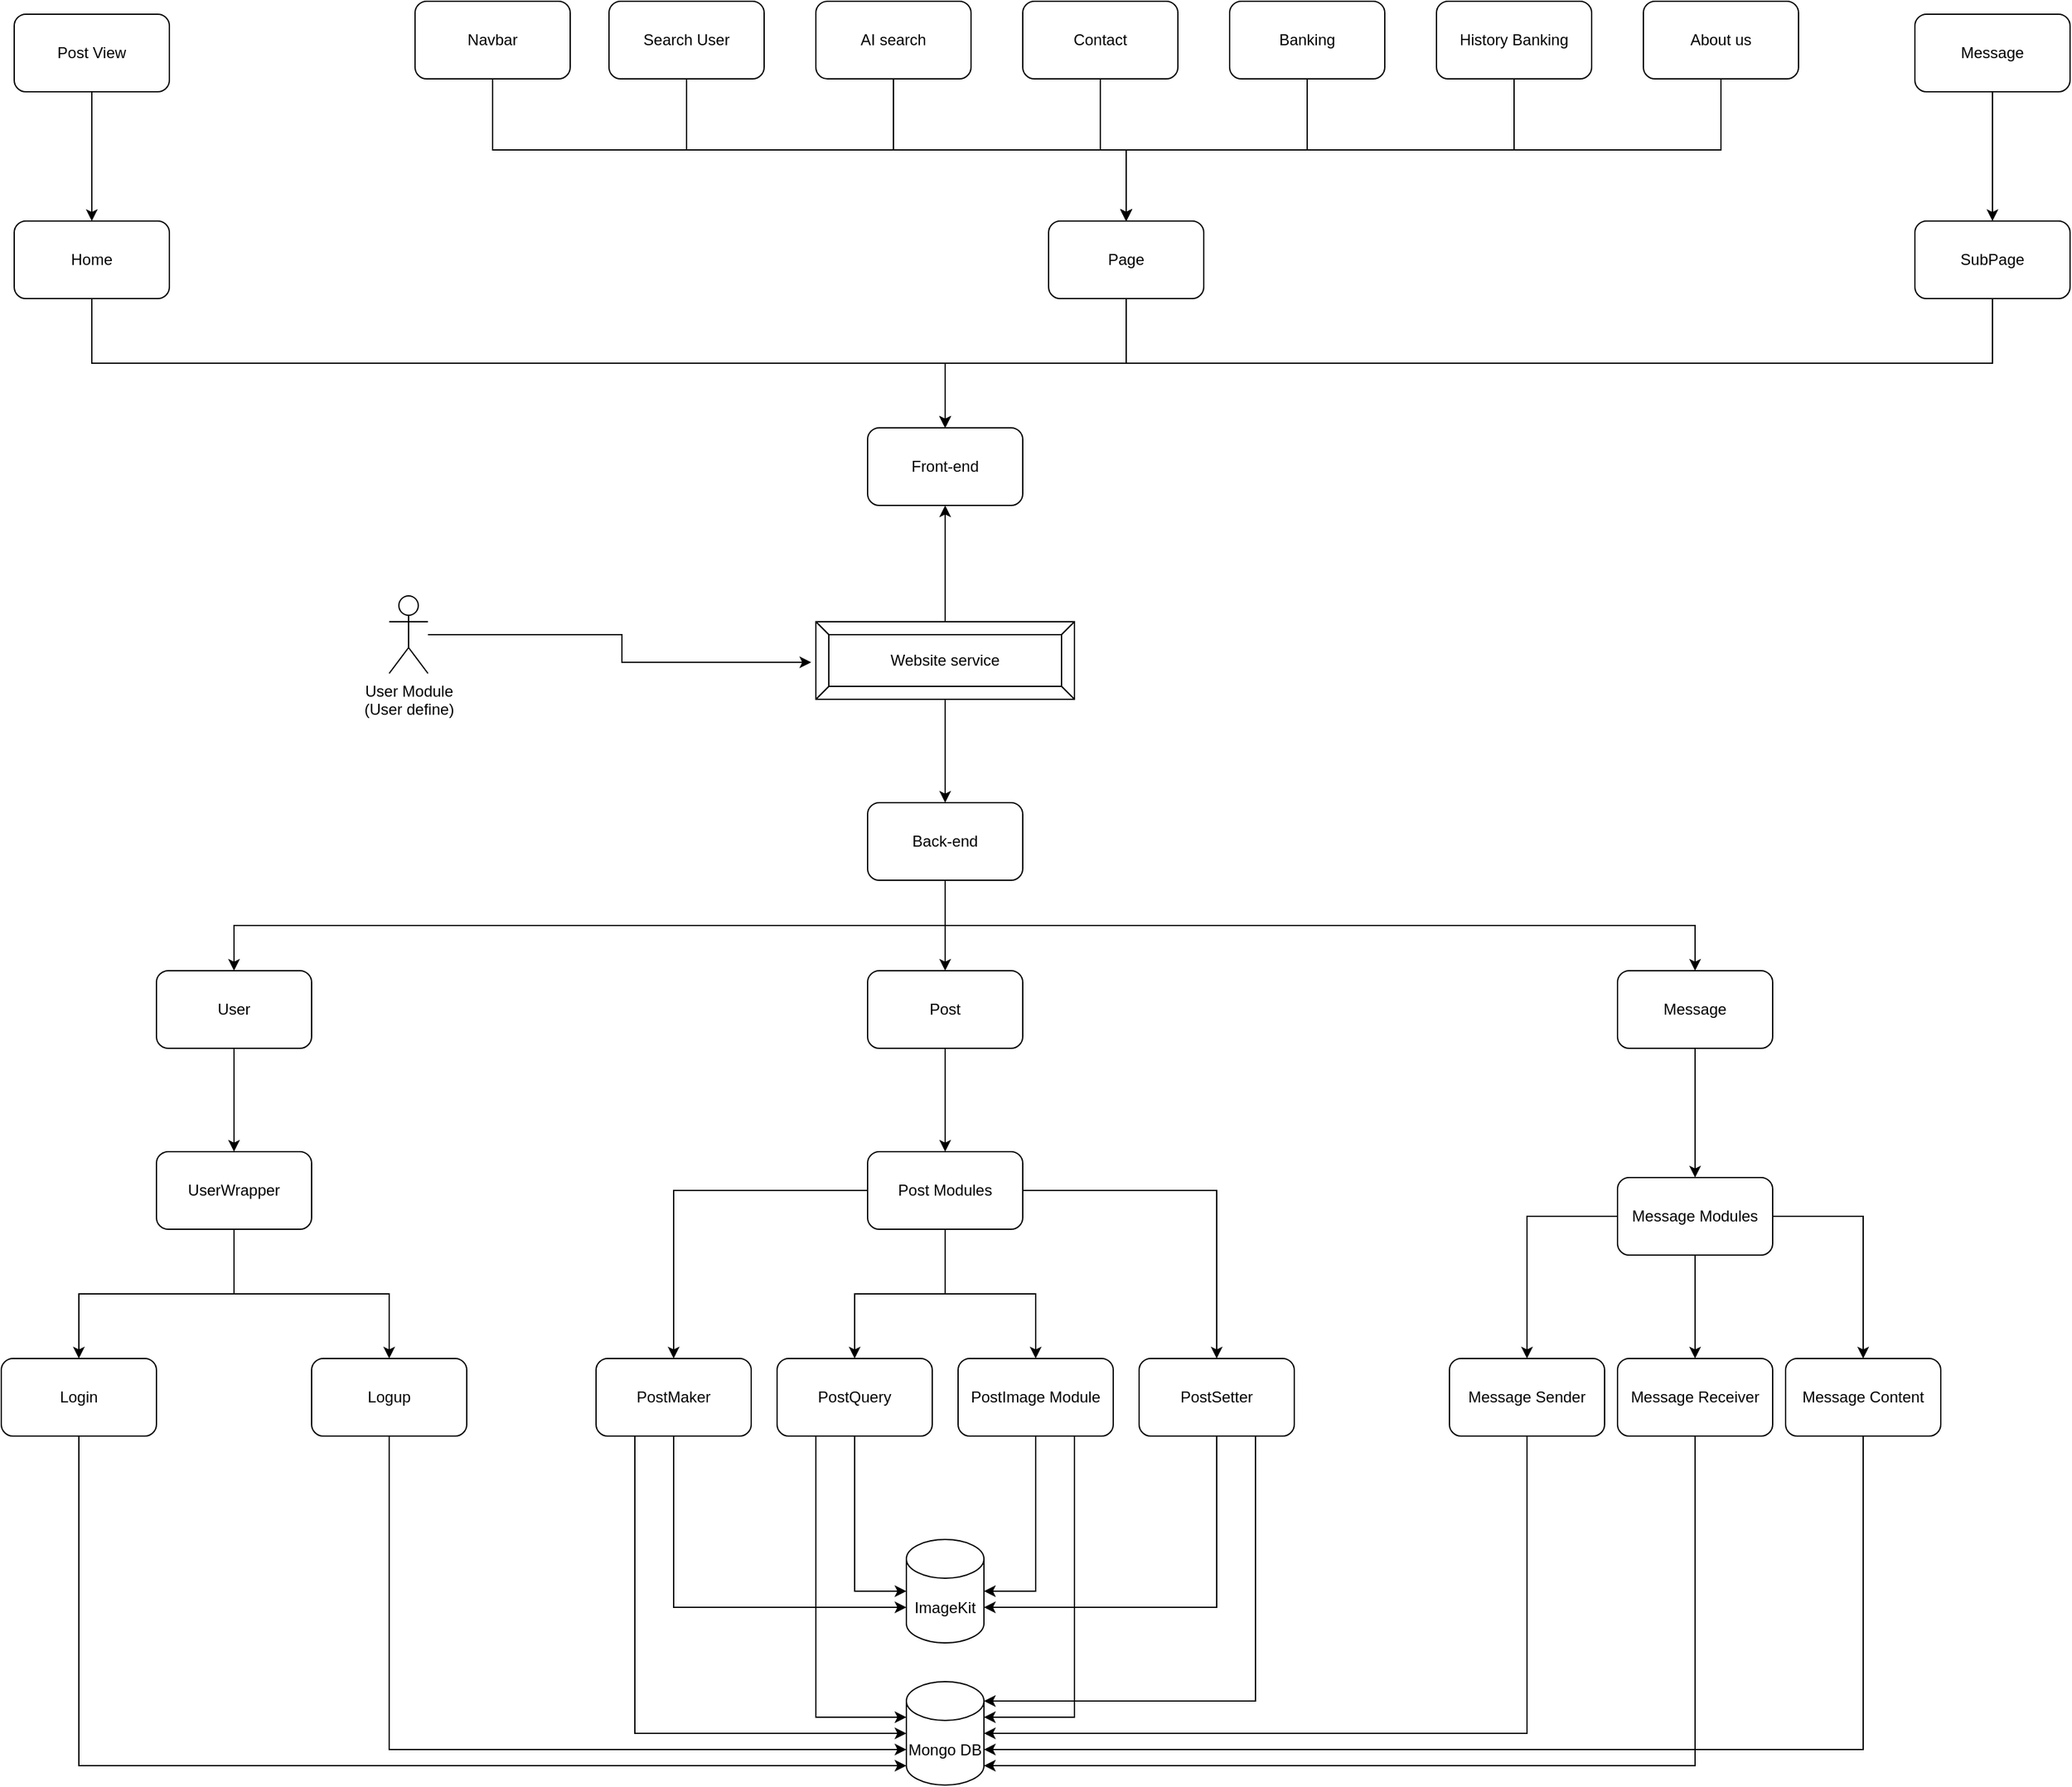 <mxfile version="21.1.2" type="device">
  <diagram name="Page-1" id="M4rYNjFCjzj9pO850pjj">
    <mxGraphModel dx="3455" dy="2635" grid="1" gridSize="10" guides="1" tooltips="1" connect="1" arrows="1" fold="1" page="1" pageScale="1" pageWidth="850" pageHeight="1100" math="0" shadow="0">
      <root>
        <mxCell id="0" />
        <mxCell id="1" parent="0" />
        <mxCell id="ofhyb6G2qiJIZ2HQmoL6-10" style="edgeStyle=orthogonalEdgeStyle;rounded=0;orthogonalLoop=1;jettySize=auto;html=1;entryX=-0.018;entryY=0.523;entryDx=0;entryDy=0;entryPerimeter=0;" parent="1" source="ofhyb6G2qiJIZ2HQmoL6-1" target="ofhyb6G2qiJIZ2HQmoL6-9" edge="1">
          <mxGeometry relative="1" as="geometry" />
        </mxCell>
        <mxCell id="ofhyb6G2qiJIZ2HQmoL6-1" value="User Module&lt;br&gt;(User define)" style="shape=umlActor;verticalLabelPosition=bottom;verticalAlign=top;html=1;outlineConnect=0;" parent="1" vertex="1">
          <mxGeometry x="240" y="370" width="30" height="60" as="geometry" />
        </mxCell>
        <mxCell id="ofhyb6G2qiJIZ2HQmoL6-13" style="edgeStyle=orthogonalEdgeStyle;rounded=0;orthogonalLoop=1;jettySize=auto;html=1;exitX=0.5;exitY=1;exitDx=0;exitDy=0;entryX=0.5;entryY=0;entryDx=0;entryDy=0;" parent="1" source="ofhyb6G2qiJIZ2HQmoL6-4" target="ofhyb6G2qiJIZ2HQmoL6-5" edge="1">
          <mxGeometry relative="1" as="geometry" />
        </mxCell>
        <mxCell id="ofhyb6G2qiJIZ2HQmoL6-4" value="Home" style="rounded=1;whiteSpace=wrap;html=1;" parent="1" vertex="1">
          <mxGeometry x="-50" y="80" width="120" height="60" as="geometry" />
        </mxCell>
        <mxCell id="ofhyb6G2qiJIZ2HQmoL6-5" value="Front-end" style="rounded=1;whiteSpace=wrap;html=1;" parent="1" vertex="1">
          <mxGeometry x="610" y="240" width="120" height="60" as="geometry" />
        </mxCell>
        <mxCell id="ofhyb6G2qiJIZ2HQmoL6-11" style="edgeStyle=orthogonalEdgeStyle;rounded=0;orthogonalLoop=1;jettySize=auto;html=1;entryX=0.5;entryY=1;entryDx=0;entryDy=0;" parent="1" source="ofhyb6G2qiJIZ2HQmoL6-9" target="ofhyb6G2qiJIZ2HQmoL6-5" edge="1">
          <mxGeometry relative="1" as="geometry" />
        </mxCell>
        <mxCell id="ofhyb6G2qiJIZ2HQmoL6-16" style="edgeStyle=orthogonalEdgeStyle;rounded=0;orthogonalLoop=1;jettySize=auto;html=1;entryX=0.5;entryY=0;entryDx=0;entryDy=0;" parent="1" source="ofhyb6G2qiJIZ2HQmoL6-9" target="ofhyb6G2qiJIZ2HQmoL6-15" edge="1">
          <mxGeometry relative="1" as="geometry" />
        </mxCell>
        <mxCell id="ofhyb6G2qiJIZ2HQmoL6-9" value="Website service" style="labelPosition=center;verticalLabelPosition=middle;align=center;html=1;shape=mxgraph.basic.button;dx=10;whiteSpace=wrap;" parent="1" vertex="1">
          <mxGeometry x="570" y="390" width="200" height="60" as="geometry" />
        </mxCell>
        <mxCell id="ofhyb6G2qiJIZ2HQmoL6-14" style="edgeStyle=orthogonalEdgeStyle;rounded=0;orthogonalLoop=1;jettySize=auto;html=1;exitX=0.5;exitY=1;exitDx=0;exitDy=0;entryX=0.5;entryY=0;entryDx=0;entryDy=0;" parent="1" source="ofhyb6G2qiJIZ2HQmoL6-12" target="ofhyb6G2qiJIZ2HQmoL6-5" edge="1">
          <mxGeometry relative="1" as="geometry" />
        </mxCell>
        <mxCell id="ofhyb6G2qiJIZ2HQmoL6-12" value="Page" style="rounded=1;whiteSpace=wrap;html=1;" parent="1" vertex="1">
          <mxGeometry x="750" y="80" width="120" height="60" as="geometry" />
        </mxCell>
        <mxCell id="JyuM1lvkom7ybjPr2EpQ-4" style="edgeStyle=orthogonalEdgeStyle;rounded=0;orthogonalLoop=1;jettySize=auto;html=1;exitX=0.5;exitY=1;exitDx=0;exitDy=0;entryX=0.5;entryY=0;entryDx=0;entryDy=0;" edge="1" parent="1" source="ofhyb6G2qiJIZ2HQmoL6-15" target="JyuM1lvkom7ybjPr2EpQ-1">
          <mxGeometry relative="1" as="geometry" />
        </mxCell>
        <mxCell id="JyuM1lvkom7ybjPr2EpQ-5" style="edgeStyle=orthogonalEdgeStyle;rounded=0;orthogonalLoop=1;jettySize=auto;html=1;exitX=0.5;exitY=1;exitDx=0;exitDy=0;entryX=0.5;entryY=0;entryDx=0;entryDy=0;" edge="1" parent="1" source="ofhyb6G2qiJIZ2HQmoL6-15" target="JyuM1lvkom7ybjPr2EpQ-2">
          <mxGeometry relative="1" as="geometry" />
        </mxCell>
        <mxCell id="JyuM1lvkom7ybjPr2EpQ-6" style="edgeStyle=orthogonalEdgeStyle;rounded=0;orthogonalLoop=1;jettySize=auto;html=1;exitX=0.5;exitY=1;exitDx=0;exitDy=0;" edge="1" parent="1" source="ofhyb6G2qiJIZ2HQmoL6-15" target="JyuM1lvkom7ybjPr2EpQ-3">
          <mxGeometry relative="1" as="geometry" />
        </mxCell>
        <mxCell id="ofhyb6G2qiJIZ2HQmoL6-15" value="Back-end" style="rounded=1;whiteSpace=wrap;html=1;" parent="1" vertex="1">
          <mxGeometry x="610" y="530" width="120" height="60" as="geometry" />
        </mxCell>
        <mxCell id="JyuM1lvkom7ybjPr2EpQ-19" style="edgeStyle=orthogonalEdgeStyle;rounded=0;orthogonalLoop=1;jettySize=auto;html=1;entryX=0.5;entryY=0;entryDx=0;entryDy=0;" edge="1" parent="1" source="JyuM1lvkom7ybjPr2EpQ-1" target="JyuM1lvkom7ybjPr2EpQ-7">
          <mxGeometry relative="1" as="geometry" />
        </mxCell>
        <mxCell id="JyuM1lvkom7ybjPr2EpQ-1" value="User" style="rounded=1;whiteSpace=wrap;html=1;" vertex="1" parent="1">
          <mxGeometry x="60" y="660" width="120" height="60" as="geometry" />
        </mxCell>
        <mxCell id="JyuM1lvkom7ybjPr2EpQ-23" style="edgeStyle=orthogonalEdgeStyle;rounded=0;orthogonalLoop=1;jettySize=auto;html=1;entryX=0.5;entryY=0;entryDx=0;entryDy=0;" edge="1" parent="1" source="JyuM1lvkom7ybjPr2EpQ-2" target="JyuM1lvkom7ybjPr2EpQ-10">
          <mxGeometry relative="1" as="geometry" />
        </mxCell>
        <mxCell id="JyuM1lvkom7ybjPr2EpQ-2" value="Post" style="rounded=1;whiteSpace=wrap;html=1;" vertex="1" parent="1">
          <mxGeometry x="610" y="660" width="120" height="60" as="geometry" />
        </mxCell>
        <mxCell id="JyuM1lvkom7ybjPr2EpQ-27" style="edgeStyle=orthogonalEdgeStyle;rounded=0;orthogonalLoop=1;jettySize=auto;html=1;entryX=0.5;entryY=0;entryDx=0;entryDy=0;" edge="1" parent="1" source="JyuM1lvkom7ybjPr2EpQ-3" target="JyuM1lvkom7ybjPr2EpQ-15">
          <mxGeometry relative="1" as="geometry" />
        </mxCell>
        <mxCell id="JyuM1lvkom7ybjPr2EpQ-3" value="Message" style="rounded=1;whiteSpace=wrap;html=1;" vertex="1" parent="1">
          <mxGeometry x="1190" y="660" width="120" height="60" as="geometry" />
        </mxCell>
        <mxCell id="JyuM1lvkom7ybjPr2EpQ-20" style="edgeStyle=orthogonalEdgeStyle;rounded=0;orthogonalLoop=1;jettySize=auto;html=1;entryX=0.5;entryY=0;entryDx=0;entryDy=0;" edge="1" parent="1" source="JyuM1lvkom7ybjPr2EpQ-7" target="JyuM1lvkom7ybjPr2EpQ-9">
          <mxGeometry relative="1" as="geometry" />
        </mxCell>
        <mxCell id="JyuM1lvkom7ybjPr2EpQ-21" style="edgeStyle=orthogonalEdgeStyle;rounded=0;orthogonalLoop=1;jettySize=auto;html=1;entryX=0.5;entryY=0;entryDx=0;entryDy=0;" edge="1" parent="1" source="JyuM1lvkom7ybjPr2EpQ-7" target="JyuM1lvkom7ybjPr2EpQ-8">
          <mxGeometry relative="1" as="geometry" />
        </mxCell>
        <mxCell id="JyuM1lvkom7ybjPr2EpQ-7" value="UserWrapper" style="rounded=1;whiteSpace=wrap;html=1;" vertex="1" parent="1">
          <mxGeometry x="60" y="800" width="120" height="60" as="geometry" />
        </mxCell>
        <mxCell id="JyuM1lvkom7ybjPr2EpQ-39" style="edgeStyle=orthogonalEdgeStyle;rounded=0;orthogonalLoop=1;jettySize=auto;html=1;entryX=0;entryY=0;entryDx=0;entryDy=52.5;entryPerimeter=0;exitX=0.5;exitY=1;exitDx=0;exitDy=0;" edge="1" parent="1" source="JyuM1lvkom7ybjPr2EpQ-8" target="JyuM1lvkom7ybjPr2EpQ-31">
          <mxGeometry relative="1" as="geometry" />
        </mxCell>
        <mxCell id="JyuM1lvkom7ybjPr2EpQ-8" value="Logup" style="rounded=1;whiteSpace=wrap;html=1;" vertex="1" parent="1">
          <mxGeometry x="180" y="960" width="120" height="60" as="geometry" />
        </mxCell>
        <mxCell id="JyuM1lvkom7ybjPr2EpQ-38" style="edgeStyle=orthogonalEdgeStyle;rounded=0;orthogonalLoop=1;jettySize=auto;html=1;exitX=0.5;exitY=1;exitDx=0;exitDy=0;entryX=0;entryY=1;entryDx=0;entryDy=-15;entryPerimeter=0;" edge="1" parent="1" source="JyuM1lvkom7ybjPr2EpQ-9" target="JyuM1lvkom7ybjPr2EpQ-31">
          <mxGeometry relative="1" as="geometry" />
        </mxCell>
        <mxCell id="JyuM1lvkom7ybjPr2EpQ-9" value="Login" style="rounded=1;whiteSpace=wrap;html=1;" vertex="1" parent="1">
          <mxGeometry x="-60" y="960" width="120" height="60" as="geometry" />
        </mxCell>
        <mxCell id="JyuM1lvkom7ybjPr2EpQ-22" style="edgeStyle=orthogonalEdgeStyle;rounded=0;orthogonalLoop=1;jettySize=auto;html=1;entryX=0.5;entryY=0;entryDx=0;entryDy=0;" edge="1" parent="1" source="JyuM1lvkom7ybjPr2EpQ-10" target="JyuM1lvkom7ybjPr2EpQ-11">
          <mxGeometry relative="1" as="geometry" />
        </mxCell>
        <mxCell id="JyuM1lvkom7ybjPr2EpQ-24" style="edgeStyle=orthogonalEdgeStyle;rounded=0;orthogonalLoop=1;jettySize=auto;html=1;entryX=0.5;entryY=0;entryDx=0;entryDy=0;" edge="1" parent="1" source="JyuM1lvkom7ybjPr2EpQ-10" target="JyuM1lvkom7ybjPr2EpQ-12">
          <mxGeometry relative="1" as="geometry" />
        </mxCell>
        <mxCell id="JyuM1lvkom7ybjPr2EpQ-25" style="edgeStyle=orthogonalEdgeStyle;rounded=0;orthogonalLoop=1;jettySize=auto;html=1;entryX=0.5;entryY=0;entryDx=0;entryDy=0;" edge="1" parent="1" source="JyuM1lvkom7ybjPr2EpQ-10" target="JyuM1lvkom7ybjPr2EpQ-13">
          <mxGeometry relative="1" as="geometry" />
        </mxCell>
        <mxCell id="JyuM1lvkom7ybjPr2EpQ-26" style="edgeStyle=orthogonalEdgeStyle;rounded=0;orthogonalLoop=1;jettySize=auto;html=1;" edge="1" parent="1" source="JyuM1lvkom7ybjPr2EpQ-10" target="JyuM1lvkom7ybjPr2EpQ-14">
          <mxGeometry relative="1" as="geometry" />
        </mxCell>
        <mxCell id="JyuM1lvkom7ybjPr2EpQ-10" value="Post Modules" style="rounded=1;whiteSpace=wrap;html=1;" vertex="1" parent="1">
          <mxGeometry x="610" y="800" width="120" height="60" as="geometry" />
        </mxCell>
        <mxCell id="JyuM1lvkom7ybjPr2EpQ-34" style="edgeStyle=orthogonalEdgeStyle;rounded=0;orthogonalLoop=1;jettySize=auto;html=1;entryX=0;entryY=0;entryDx=0;entryDy=52.5;entryPerimeter=0;exitX=0.5;exitY=1;exitDx=0;exitDy=0;" edge="1" parent="1" source="JyuM1lvkom7ybjPr2EpQ-11" target="JyuM1lvkom7ybjPr2EpQ-32">
          <mxGeometry relative="1" as="geometry" />
        </mxCell>
        <mxCell id="JyuM1lvkom7ybjPr2EpQ-43" style="edgeStyle=orthogonalEdgeStyle;rounded=0;orthogonalLoop=1;jettySize=auto;html=1;exitX=0.25;exitY=1;exitDx=0;exitDy=0;entryX=0;entryY=0.5;entryDx=0;entryDy=0;entryPerimeter=0;" edge="1" parent="1" source="JyuM1lvkom7ybjPr2EpQ-11" target="JyuM1lvkom7ybjPr2EpQ-31">
          <mxGeometry relative="1" as="geometry" />
        </mxCell>
        <mxCell id="JyuM1lvkom7ybjPr2EpQ-11" value="PostMaker" style="rounded=1;whiteSpace=wrap;html=1;" vertex="1" parent="1">
          <mxGeometry x="400" y="960" width="120" height="60" as="geometry" />
        </mxCell>
        <mxCell id="JyuM1lvkom7ybjPr2EpQ-35" style="edgeStyle=orthogonalEdgeStyle;rounded=0;orthogonalLoop=1;jettySize=auto;html=1;entryX=0;entryY=0.5;entryDx=0;entryDy=0;entryPerimeter=0;" edge="1" parent="1" source="JyuM1lvkom7ybjPr2EpQ-12" target="JyuM1lvkom7ybjPr2EpQ-32">
          <mxGeometry relative="1" as="geometry" />
        </mxCell>
        <mxCell id="JyuM1lvkom7ybjPr2EpQ-44" style="edgeStyle=orthogonalEdgeStyle;rounded=0;orthogonalLoop=1;jettySize=auto;html=1;exitX=0.25;exitY=1;exitDx=0;exitDy=0;entryX=0;entryY=0;entryDx=0;entryDy=27.5;entryPerimeter=0;" edge="1" parent="1" source="JyuM1lvkom7ybjPr2EpQ-12" target="JyuM1lvkom7ybjPr2EpQ-31">
          <mxGeometry relative="1" as="geometry" />
        </mxCell>
        <mxCell id="JyuM1lvkom7ybjPr2EpQ-12" value="PostQuery" style="rounded=1;whiteSpace=wrap;html=1;" vertex="1" parent="1">
          <mxGeometry x="540" y="960" width="120" height="60" as="geometry" />
        </mxCell>
        <mxCell id="JyuM1lvkom7ybjPr2EpQ-36" style="edgeStyle=orthogonalEdgeStyle;rounded=0;orthogonalLoop=1;jettySize=auto;html=1;exitX=0.5;exitY=1;exitDx=0;exitDy=0;entryX=1;entryY=0.5;entryDx=0;entryDy=0;entryPerimeter=0;" edge="1" parent="1" source="JyuM1lvkom7ybjPr2EpQ-13" target="JyuM1lvkom7ybjPr2EpQ-32">
          <mxGeometry relative="1" as="geometry" />
        </mxCell>
        <mxCell id="JyuM1lvkom7ybjPr2EpQ-45" style="edgeStyle=orthogonalEdgeStyle;rounded=0;orthogonalLoop=1;jettySize=auto;html=1;exitX=0.75;exitY=1;exitDx=0;exitDy=0;entryX=1;entryY=0;entryDx=0;entryDy=27.5;entryPerimeter=0;" edge="1" parent="1" source="JyuM1lvkom7ybjPr2EpQ-13" target="JyuM1lvkom7ybjPr2EpQ-31">
          <mxGeometry relative="1" as="geometry" />
        </mxCell>
        <mxCell id="JyuM1lvkom7ybjPr2EpQ-13" value="PostImage Module" style="rounded=1;whiteSpace=wrap;html=1;" vertex="1" parent="1">
          <mxGeometry x="680" y="960" width="120" height="60" as="geometry" />
        </mxCell>
        <mxCell id="JyuM1lvkom7ybjPr2EpQ-37" style="edgeStyle=orthogonalEdgeStyle;rounded=0;orthogonalLoop=1;jettySize=auto;html=1;entryX=1;entryY=0;entryDx=0;entryDy=52.5;entryPerimeter=0;exitX=0.5;exitY=1;exitDx=0;exitDy=0;" edge="1" parent="1" source="JyuM1lvkom7ybjPr2EpQ-14" target="JyuM1lvkom7ybjPr2EpQ-32">
          <mxGeometry relative="1" as="geometry" />
        </mxCell>
        <mxCell id="JyuM1lvkom7ybjPr2EpQ-46" style="edgeStyle=orthogonalEdgeStyle;rounded=0;orthogonalLoop=1;jettySize=auto;html=1;exitX=0.75;exitY=1;exitDx=0;exitDy=0;entryX=1;entryY=0;entryDx=0;entryDy=15;entryPerimeter=0;" edge="1" parent="1" source="JyuM1lvkom7ybjPr2EpQ-14" target="JyuM1lvkom7ybjPr2EpQ-31">
          <mxGeometry relative="1" as="geometry" />
        </mxCell>
        <mxCell id="JyuM1lvkom7ybjPr2EpQ-14" value="PostSetter" style="rounded=1;whiteSpace=wrap;html=1;" vertex="1" parent="1">
          <mxGeometry x="820" y="960" width="120" height="60" as="geometry" />
        </mxCell>
        <mxCell id="JyuM1lvkom7ybjPr2EpQ-28" style="edgeStyle=orthogonalEdgeStyle;rounded=0;orthogonalLoop=1;jettySize=auto;html=1;entryX=0.5;entryY=0;entryDx=0;entryDy=0;" edge="1" parent="1" source="JyuM1lvkom7ybjPr2EpQ-15" target="JyuM1lvkom7ybjPr2EpQ-18">
          <mxGeometry relative="1" as="geometry" />
        </mxCell>
        <mxCell id="JyuM1lvkom7ybjPr2EpQ-29" style="edgeStyle=orthogonalEdgeStyle;rounded=0;orthogonalLoop=1;jettySize=auto;html=1;" edge="1" parent="1" source="JyuM1lvkom7ybjPr2EpQ-15" target="JyuM1lvkom7ybjPr2EpQ-17">
          <mxGeometry relative="1" as="geometry" />
        </mxCell>
        <mxCell id="JyuM1lvkom7ybjPr2EpQ-30" style="edgeStyle=orthogonalEdgeStyle;rounded=0;orthogonalLoop=1;jettySize=auto;html=1;" edge="1" parent="1" source="JyuM1lvkom7ybjPr2EpQ-15" target="JyuM1lvkom7ybjPr2EpQ-16">
          <mxGeometry relative="1" as="geometry" />
        </mxCell>
        <mxCell id="JyuM1lvkom7ybjPr2EpQ-15" value="Message Modules" style="rounded=1;whiteSpace=wrap;html=1;" vertex="1" parent="1">
          <mxGeometry x="1190" y="820" width="120" height="60" as="geometry" />
        </mxCell>
        <mxCell id="JyuM1lvkom7ybjPr2EpQ-42" style="edgeStyle=orthogonalEdgeStyle;rounded=0;orthogonalLoop=1;jettySize=auto;html=1;entryX=1;entryY=0;entryDx=0;entryDy=52.5;entryPerimeter=0;exitX=0.5;exitY=1;exitDx=0;exitDy=0;" edge="1" parent="1" source="JyuM1lvkom7ybjPr2EpQ-16" target="JyuM1lvkom7ybjPr2EpQ-31">
          <mxGeometry relative="1" as="geometry" />
        </mxCell>
        <mxCell id="JyuM1lvkom7ybjPr2EpQ-16" value="Message Content" style="rounded=1;whiteSpace=wrap;html=1;" vertex="1" parent="1">
          <mxGeometry x="1320" y="960" width="120" height="60" as="geometry" />
        </mxCell>
        <mxCell id="JyuM1lvkom7ybjPr2EpQ-41" style="edgeStyle=orthogonalEdgeStyle;rounded=0;orthogonalLoop=1;jettySize=auto;html=1;entryX=1;entryY=1;entryDx=0;entryDy=-15;entryPerimeter=0;exitX=0.5;exitY=1;exitDx=0;exitDy=0;" edge="1" parent="1" source="JyuM1lvkom7ybjPr2EpQ-17" target="JyuM1lvkom7ybjPr2EpQ-31">
          <mxGeometry relative="1" as="geometry" />
        </mxCell>
        <mxCell id="JyuM1lvkom7ybjPr2EpQ-17" value="Message Receiver" style="rounded=1;whiteSpace=wrap;html=1;" vertex="1" parent="1">
          <mxGeometry x="1190" y="960" width="120" height="60" as="geometry" />
        </mxCell>
        <mxCell id="JyuM1lvkom7ybjPr2EpQ-40" style="edgeStyle=orthogonalEdgeStyle;rounded=0;orthogonalLoop=1;jettySize=auto;html=1;entryX=1;entryY=0.5;entryDx=0;entryDy=0;entryPerimeter=0;exitX=0.5;exitY=1;exitDx=0;exitDy=0;" edge="1" parent="1" source="JyuM1lvkom7ybjPr2EpQ-18" target="JyuM1lvkom7ybjPr2EpQ-31">
          <mxGeometry relative="1" as="geometry" />
        </mxCell>
        <mxCell id="JyuM1lvkom7ybjPr2EpQ-18" value="Message Sender" style="rounded=1;whiteSpace=wrap;html=1;" vertex="1" parent="1">
          <mxGeometry x="1060" y="960" width="120" height="60" as="geometry" />
        </mxCell>
        <mxCell id="JyuM1lvkom7ybjPr2EpQ-31" value="Mongo DB" style="shape=cylinder3;whiteSpace=wrap;html=1;boundedLbl=1;backgroundOutline=1;size=15;" vertex="1" parent="1">
          <mxGeometry x="640" y="1210" width="60" height="80" as="geometry" />
        </mxCell>
        <mxCell id="JyuM1lvkom7ybjPr2EpQ-32" value="ImageKit" style="shape=cylinder3;whiteSpace=wrap;html=1;boundedLbl=1;backgroundOutline=1;size=15;" vertex="1" parent="1">
          <mxGeometry x="640" y="1100" width="60" height="80" as="geometry" />
        </mxCell>
        <mxCell id="JyuM1lvkom7ybjPr2EpQ-54" style="edgeStyle=orthogonalEdgeStyle;rounded=0;orthogonalLoop=1;jettySize=auto;html=1;exitX=0.5;exitY=1;exitDx=0;exitDy=0;entryX=0.5;entryY=0;entryDx=0;entryDy=0;" edge="1" parent="1" source="JyuM1lvkom7ybjPr2EpQ-47" target="ofhyb6G2qiJIZ2HQmoL6-12">
          <mxGeometry relative="1" as="geometry" />
        </mxCell>
        <mxCell id="JyuM1lvkom7ybjPr2EpQ-47" value="Search User" style="rounded=1;whiteSpace=wrap;html=1;" vertex="1" parent="1">
          <mxGeometry x="410" y="-90" width="120" height="60" as="geometry" />
        </mxCell>
        <mxCell id="JyuM1lvkom7ybjPr2EpQ-55" style="edgeStyle=orthogonalEdgeStyle;rounded=0;orthogonalLoop=1;jettySize=auto;html=1;exitX=0.5;exitY=1;exitDx=0;exitDy=0;entryX=0.5;entryY=0;entryDx=0;entryDy=0;" edge="1" parent="1" source="JyuM1lvkom7ybjPr2EpQ-48" target="ofhyb6G2qiJIZ2HQmoL6-12">
          <mxGeometry relative="1" as="geometry" />
        </mxCell>
        <mxCell id="JyuM1lvkom7ybjPr2EpQ-48" value="AI search" style="rounded=1;whiteSpace=wrap;html=1;" vertex="1" parent="1">
          <mxGeometry x="570" y="-90" width="120" height="60" as="geometry" />
        </mxCell>
        <mxCell id="JyuM1lvkom7ybjPr2EpQ-50" style="edgeStyle=orthogonalEdgeStyle;rounded=0;orthogonalLoop=1;jettySize=auto;html=1;entryX=0.5;entryY=0;entryDx=0;entryDy=0;" edge="1" parent="1" source="JyuM1lvkom7ybjPr2EpQ-49" target="ofhyb6G2qiJIZ2HQmoL6-4">
          <mxGeometry relative="1" as="geometry" />
        </mxCell>
        <mxCell id="JyuM1lvkom7ybjPr2EpQ-49" value="Post View" style="rounded=1;whiteSpace=wrap;html=1;" vertex="1" parent="1">
          <mxGeometry x="-50" y="-80" width="120" height="60" as="geometry" />
        </mxCell>
        <mxCell id="JyuM1lvkom7ybjPr2EpQ-53" style="edgeStyle=orthogonalEdgeStyle;rounded=0;orthogonalLoop=1;jettySize=auto;html=1;entryX=0.5;entryY=0;entryDx=0;entryDy=0;exitX=0.5;exitY=1;exitDx=0;exitDy=0;" edge="1" parent="1" source="JyuM1lvkom7ybjPr2EpQ-51" target="ofhyb6G2qiJIZ2HQmoL6-12">
          <mxGeometry relative="1" as="geometry" />
        </mxCell>
        <mxCell id="JyuM1lvkom7ybjPr2EpQ-51" value="Navbar" style="rounded=1;whiteSpace=wrap;html=1;" vertex="1" parent="1">
          <mxGeometry x="260" y="-90" width="120" height="60" as="geometry" />
        </mxCell>
        <mxCell id="JyuM1lvkom7ybjPr2EpQ-56" style="edgeStyle=orthogonalEdgeStyle;rounded=0;orthogonalLoop=1;jettySize=auto;html=1;entryX=0.5;entryY=0;entryDx=0;entryDy=0;exitX=0.5;exitY=1;exitDx=0;exitDy=0;" edge="1" parent="1" source="JyuM1lvkom7ybjPr2EpQ-52" target="ofhyb6G2qiJIZ2HQmoL6-12">
          <mxGeometry relative="1" as="geometry" />
        </mxCell>
        <mxCell id="JyuM1lvkom7ybjPr2EpQ-52" value="Contact" style="rounded=1;whiteSpace=wrap;html=1;" vertex="1" parent="1">
          <mxGeometry x="730" y="-90" width="120" height="60" as="geometry" />
        </mxCell>
        <mxCell id="JyuM1lvkom7ybjPr2EpQ-58" style="edgeStyle=orthogonalEdgeStyle;rounded=0;orthogonalLoop=1;jettySize=auto;html=1;exitX=0.5;exitY=1;exitDx=0;exitDy=0;entryX=0.5;entryY=0;entryDx=0;entryDy=0;" edge="1" parent="1" source="JyuM1lvkom7ybjPr2EpQ-57" target="ofhyb6G2qiJIZ2HQmoL6-5">
          <mxGeometry relative="1" as="geometry" />
        </mxCell>
        <mxCell id="JyuM1lvkom7ybjPr2EpQ-57" value="SubPage" style="rounded=1;whiteSpace=wrap;html=1;" vertex="1" parent="1">
          <mxGeometry x="1420" y="80" width="120" height="60" as="geometry" />
        </mxCell>
        <mxCell id="JyuM1lvkom7ybjPr2EpQ-62" style="edgeStyle=orthogonalEdgeStyle;rounded=0;orthogonalLoop=1;jettySize=auto;html=1;entryX=0.5;entryY=0;entryDx=0;entryDy=0;exitX=0.5;exitY=1;exitDx=0;exitDy=0;" edge="1" parent="1" source="JyuM1lvkom7ybjPr2EpQ-59" target="ofhyb6G2qiJIZ2HQmoL6-12">
          <mxGeometry relative="1" as="geometry" />
        </mxCell>
        <mxCell id="JyuM1lvkom7ybjPr2EpQ-59" value="Banking" style="rounded=1;whiteSpace=wrap;html=1;" vertex="1" parent="1">
          <mxGeometry x="890" y="-90" width="120" height="60" as="geometry" />
        </mxCell>
        <mxCell id="JyuM1lvkom7ybjPr2EpQ-63" style="edgeStyle=orthogonalEdgeStyle;rounded=0;orthogonalLoop=1;jettySize=auto;html=1;entryX=0.5;entryY=0;entryDx=0;entryDy=0;exitX=0.5;exitY=1;exitDx=0;exitDy=0;" edge="1" parent="1" source="JyuM1lvkom7ybjPr2EpQ-60" target="ofhyb6G2qiJIZ2HQmoL6-12">
          <mxGeometry relative="1" as="geometry" />
        </mxCell>
        <mxCell id="JyuM1lvkom7ybjPr2EpQ-60" value="History Banking" style="rounded=1;whiteSpace=wrap;html=1;" vertex="1" parent="1">
          <mxGeometry x="1050" y="-90" width="120" height="60" as="geometry" />
        </mxCell>
        <mxCell id="JyuM1lvkom7ybjPr2EpQ-64" style="edgeStyle=orthogonalEdgeStyle;rounded=0;orthogonalLoop=1;jettySize=auto;html=1;entryX=0.5;entryY=0;entryDx=0;entryDy=0;exitX=0.5;exitY=1;exitDx=0;exitDy=0;" edge="1" parent="1" source="JyuM1lvkom7ybjPr2EpQ-61" target="ofhyb6G2qiJIZ2HQmoL6-12">
          <mxGeometry relative="1" as="geometry" />
        </mxCell>
        <mxCell id="JyuM1lvkom7ybjPr2EpQ-61" value="About us" style="rounded=1;whiteSpace=wrap;html=1;" vertex="1" parent="1">
          <mxGeometry x="1210" y="-90" width="120" height="60" as="geometry" />
        </mxCell>
        <mxCell id="JyuM1lvkom7ybjPr2EpQ-66" style="edgeStyle=orthogonalEdgeStyle;rounded=0;orthogonalLoop=1;jettySize=auto;html=1;entryX=0.5;entryY=0;entryDx=0;entryDy=0;" edge="1" parent="1" source="JyuM1lvkom7ybjPr2EpQ-65" target="JyuM1lvkom7ybjPr2EpQ-57">
          <mxGeometry relative="1" as="geometry" />
        </mxCell>
        <mxCell id="JyuM1lvkom7ybjPr2EpQ-65" value="Message" style="rounded=1;whiteSpace=wrap;html=1;" vertex="1" parent="1">
          <mxGeometry x="1420" y="-80" width="120" height="60" as="geometry" />
        </mxCell>
      </root>
    </mxGraphModel>
  </diagram>
</mxfile>
